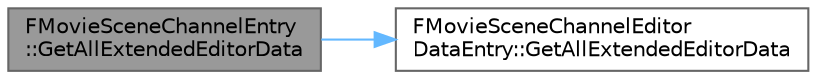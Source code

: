 digraph "FMovieSceneChannelEntry::GetAllExtendedEditorData"
{
 // INTERACTIVE_SVG=YES
 // LATEX_PDF_SIZE
  bgcolor="transparent";
  edge [fontname=Helvetica,fontsize=10,labelfontname=Helvetica,labelfontsize=10];
  node [fontname=Helvetica,fontsize=10,shape=box,height=0.2,width=0.4];
  rankdir="LR";
  Node1 [id="Node000001",label="FMovieSceneChannelEntry\l::GetAllExtendedEditorData",height=0.2,width=0.4,color="gray40", fillcolor="grey60", style="filled", fontcolor="black",tooltip="Access extended typed editor data for channels stored in this entry."];
  Node1 -> Node2 [id="edge1_Node000001_Node000002",color="steelblue1",style="solid",tooltip=" "];
  Node2 [id="Node000002",label="FMovieSceneChannelEditor\lDataEntry::GetAllExtendedEditorData",height=0.2,width=0.4,color="grey40", fillcolor="white", style="filled",URL="$d6/dbb/structFMovieSceneChannelEditorDataEntry.html#a53acab98c99d5e89bd85b1d391ef0b48",tooltip="Access the extended editor data for channels stored in this entry."];
}
